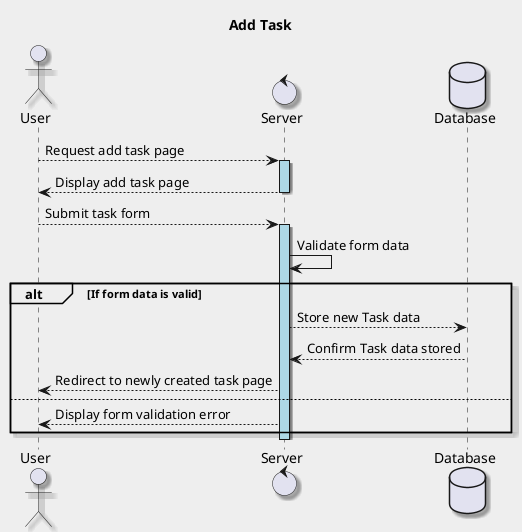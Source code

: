 @startuml AddTask
    title Add Task
    skinparam backgroundColor #EEEEEE
    skinparam shadowing true

    actor User
    control Server
    database Database
    User --> Server : Request add task page
    activate Server  #lightblue
    Server --> User : Display add task page
    deactivate Server 
    User --> Server : Submit task form
    activate Server #lightblue
    Server -> Server : Validate form data
    alt If form data is valid
        Server --> Database : Store new Task data
        Database --> Server : Confirm Task data stored
        Server --> User : Redirect to newly created task page
    else
        Server --> User : Display form validation error
    end
    deactivate Server
@enduml
